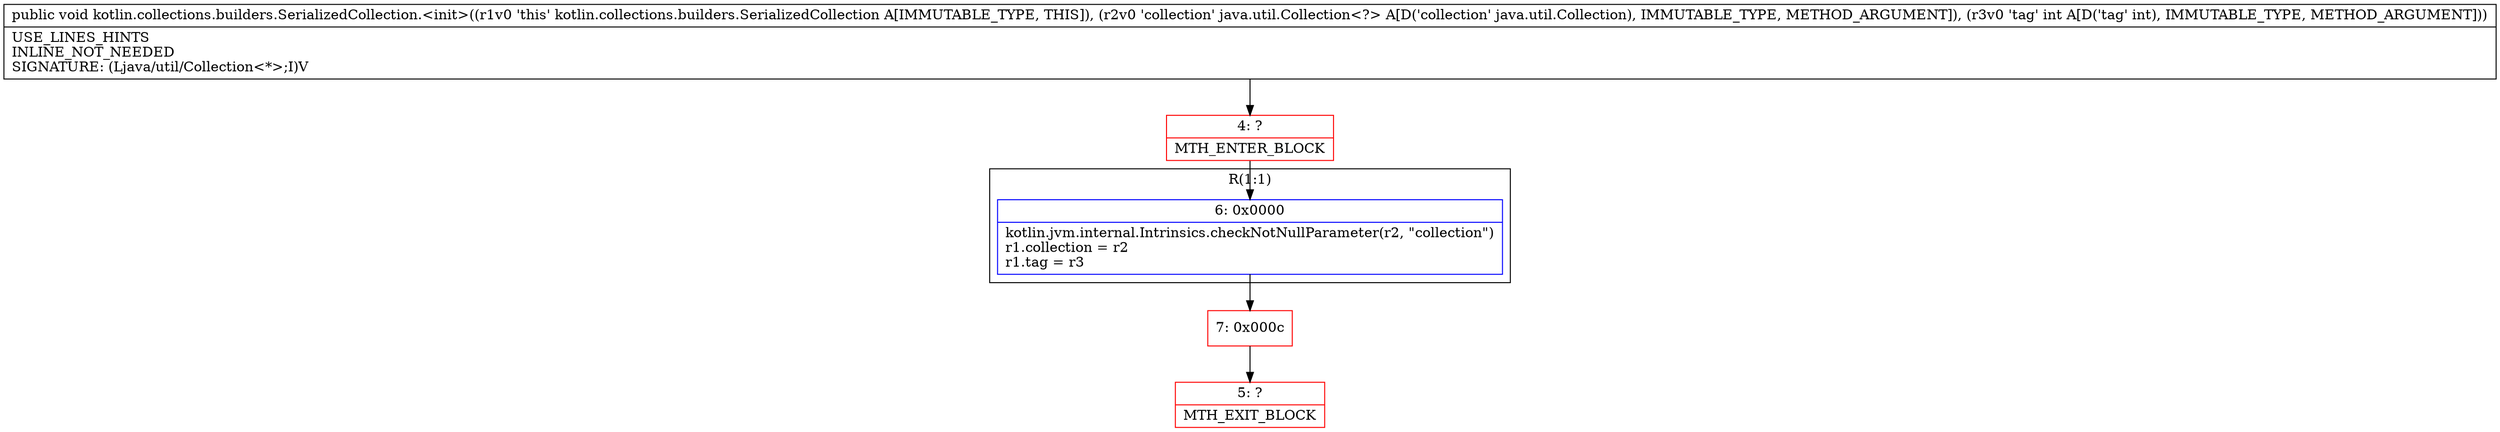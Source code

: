 digraph "CFG forkotlin.collections.builders.SerializedCollection.\<init\>(Ljava\/util\/Collection;I)V" {
subgraph cluster_Region_1080244221 {
label = "R(1:1)";
node [shape=record,color=blue];
Node_6 [shape=record,label="{6\:\ 0x0000|kotlin.jvm.internal.Intrinsics.checkNotNullParameter(r2, \"collection\")\lr1.collection = r2\lr1.tag = r3\l}"];
}
Node_4 [shape=record,color=red,label="{4\:\ ?|MTH_ENTER_BLOCK\l}"];
Node_7 [shape=record,color=red,label="{7\:\ 0x000c}"];
Node_5 [shape=record,color=red,label="{5\:\ ?|MTH_EXIT_BLOCK\l}"];
MethodNode[shape=record,label="{public void kotlin.collections.builders.SerializedCollection.\<init\>((r1v0 'this' kotlin.collections.builders.SerializedCollection A[IMMUTABLE_TYPE, THIS]), (r2v0 'collection' java.util.Collection\<?\> A[D('collection' java.util.Collection), IMMUTABLE_TYPE, METHOD_ARGUMENT]), (r3v0 'tag' int A[D('tag' int), IMMUTABLE_TYPE, METHOD_ARGUMENT]))  | USE_LINES_HINTS\lINLINE_NOT_NEEDED\lSIGNATURE: (Ljava\/util\/Collection\<*\>;I)V\l}"];
MethodNode -> Node_4;Node_6 -> Node_7;
Node_4 -> Node_6;
Node_7 -> Node_5;
}

